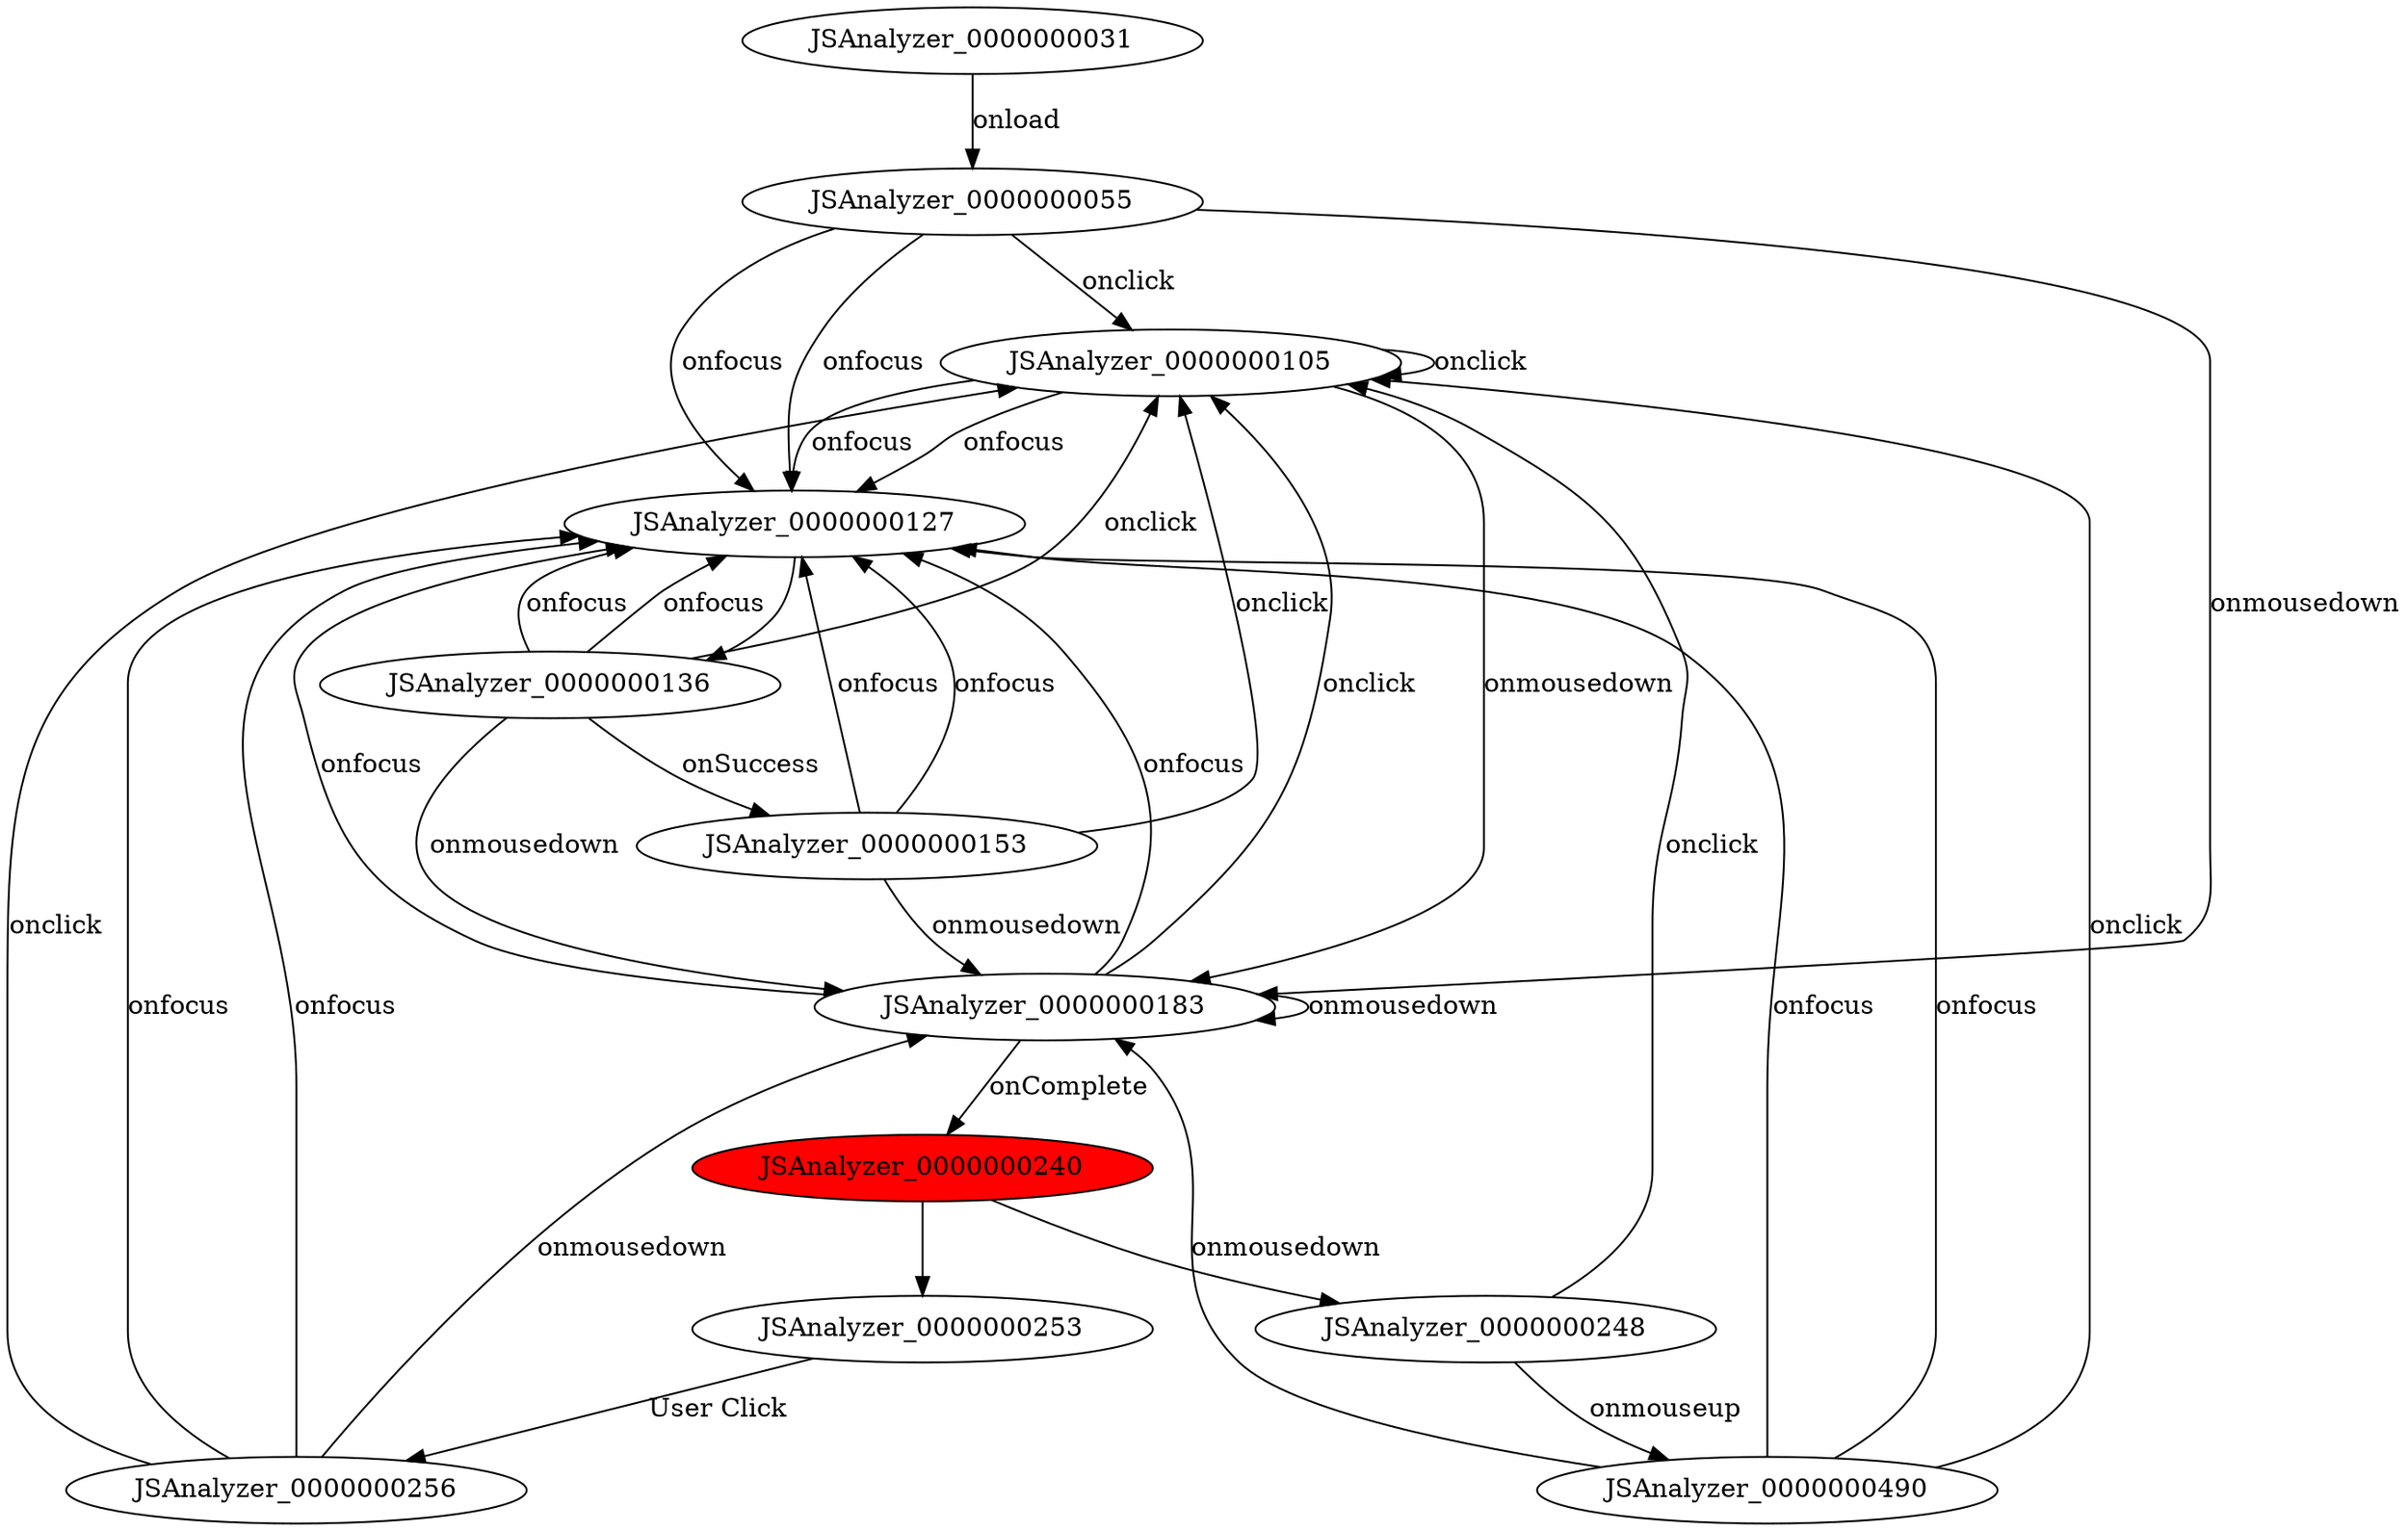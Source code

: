 digraph FSM {
JSAnalyzer_0000000031 [];
JSAnalyzer_0000000055 [];
JSAnalyzer_0000000105 [];
JSAnalyzer_0000000127 [];
JSAnalyzer_0000000136 [];
JSAnalyzer_0000000153 [];
JSAnalyzer_0000000183 [];
JSAnalyzer_0000000240 [style=filled,fillcolor=red];
JSAnalyzer_0000000248 [];
JSAnalyzer_0000000253 [];
JSAnalyzer_0000000490 [];
JSAnalyzer_0000000256 [];
JSAnalyzer_0000000127 -> JSAnalyzer_0000000136 []
JSAnalyzer_0000000240 -> JSAnalyzer_0000000248 []
JSAnalyzer_0000000240 -> JSAnalyzer_0000000253 []
JSAnalyzer_0000000031 -> JSAnalyzer_0000000055 [label="onload"]
JSAnalyzer_0000000055 -> JSAnalyzer_0000000127 [label="onfocus"]
JSAnalyzer_0000000055 -> JSAnalyzer_0000000127 [label="onfocus"]
JSAnalyzer_0000000055 -> JSAnalyzer_0000000183 [label="onmousedown"]
JSAnalyzer_0000000055 -> JSAnalyzer_0000000105 [label="onclick"]
JSAnalyzer_0000000105 -> JSAnalyzer_0000000127 [label="onfocus"]
JSAnalyzer_0000000105 -> JSAnalyzer_0000000127 [label="onfocus"]
JSAnalyzer_0000000105 -> JSAnalyzer_0000000183 [label="onmousedown"]
JSAnalyzer_0000000105 -> JSAnalyzer_0000000105 [label="onclick"]
JSAnalyzer_0000000136 -> JSAnalyzer_0000000153 [label="onSuccess"]
JSAnalyzer_0000000136 -> JSAnalyzer_0000000127 [label="onfocus"]
JSAnalyzer_0000000136 -> JSAnalyzer_0000000127 [label="onfocus"]
JSAnalyzer_0000000136 -> JSAnalyzer_0000000183 [label="onmousedown"]
JSAnalyzer_0000000136 -> JSAnalyzer_0000000105 [label="onclick"]
JSAnalyzer_0000000153 -> JSAnalyzer_0000000127 [label="onfocus"]
JSAnalyzer_0000000153 -> JSAnalyzer_0000000127 [label="onfocus"]
JSAnalyzer_0000000153 -> JSAnalyzer_0000000183 [label="onmousedown"]
JSAnalyzer_0000000153 -> JSAnalyzer_0000000105 [label="onclick"]
JSAnalyzer_0000000183 -> JSAnalyzer_0000000240 [label="onComplete"]
JSAnalyzer_0000000183 -> JSAnalyzer_0000000127 [label="onfocus"]
JSAnalyzer_0000000183 -> JSAnalyzer_0000000127 [label="onfocus"]
JSAnalyzer_0000000183 -> JSAnalyzer_0000000183 [label="onmousedown"]
JSAnalyzer_0000000183 -> JSAnalyzer_0000000105 [label="onclick"]
JSAnalyzer_0000000248 -> JSAnalyzer_0000000490 [label="onmouseup"]
JSAnalyzer_0000000248 -> JSAnalyzer_0000000105 [label="onclick"]
JSAnalyzer_0000000253 -> JSAnalyzer_0000000256 [label="User Click"]
JSAnalyzer_0000000490 -> JSAnalyzer_0000000127 [label="onfocus"]
JSAnalyzer_0000000490 -> JSAnalyzer_0000000127 [label="onfocus"]
JSAnalyzer_0000000490 -> JSAnalyzer_0000000183 [label="onmousedown"]
JSAnalyzer_0000000490 -> JSAnalyzer_0000000105 [label="onclick"]
JSAnalyzer_0000000256 -> JSAnalyzer_0000000127 [label="onfocus"]
JSAnalyzer_0000000256 -> JSAnalyzer_0000000127 [label="onfocus"]
JSAnalyzer_0000000256 -> JSAnalyzer_0000000183 [label="onmousedown"]
JSAnalyzer_0000000256 -> JSAnalyzer_0000000105 [label="onclick"]
}
